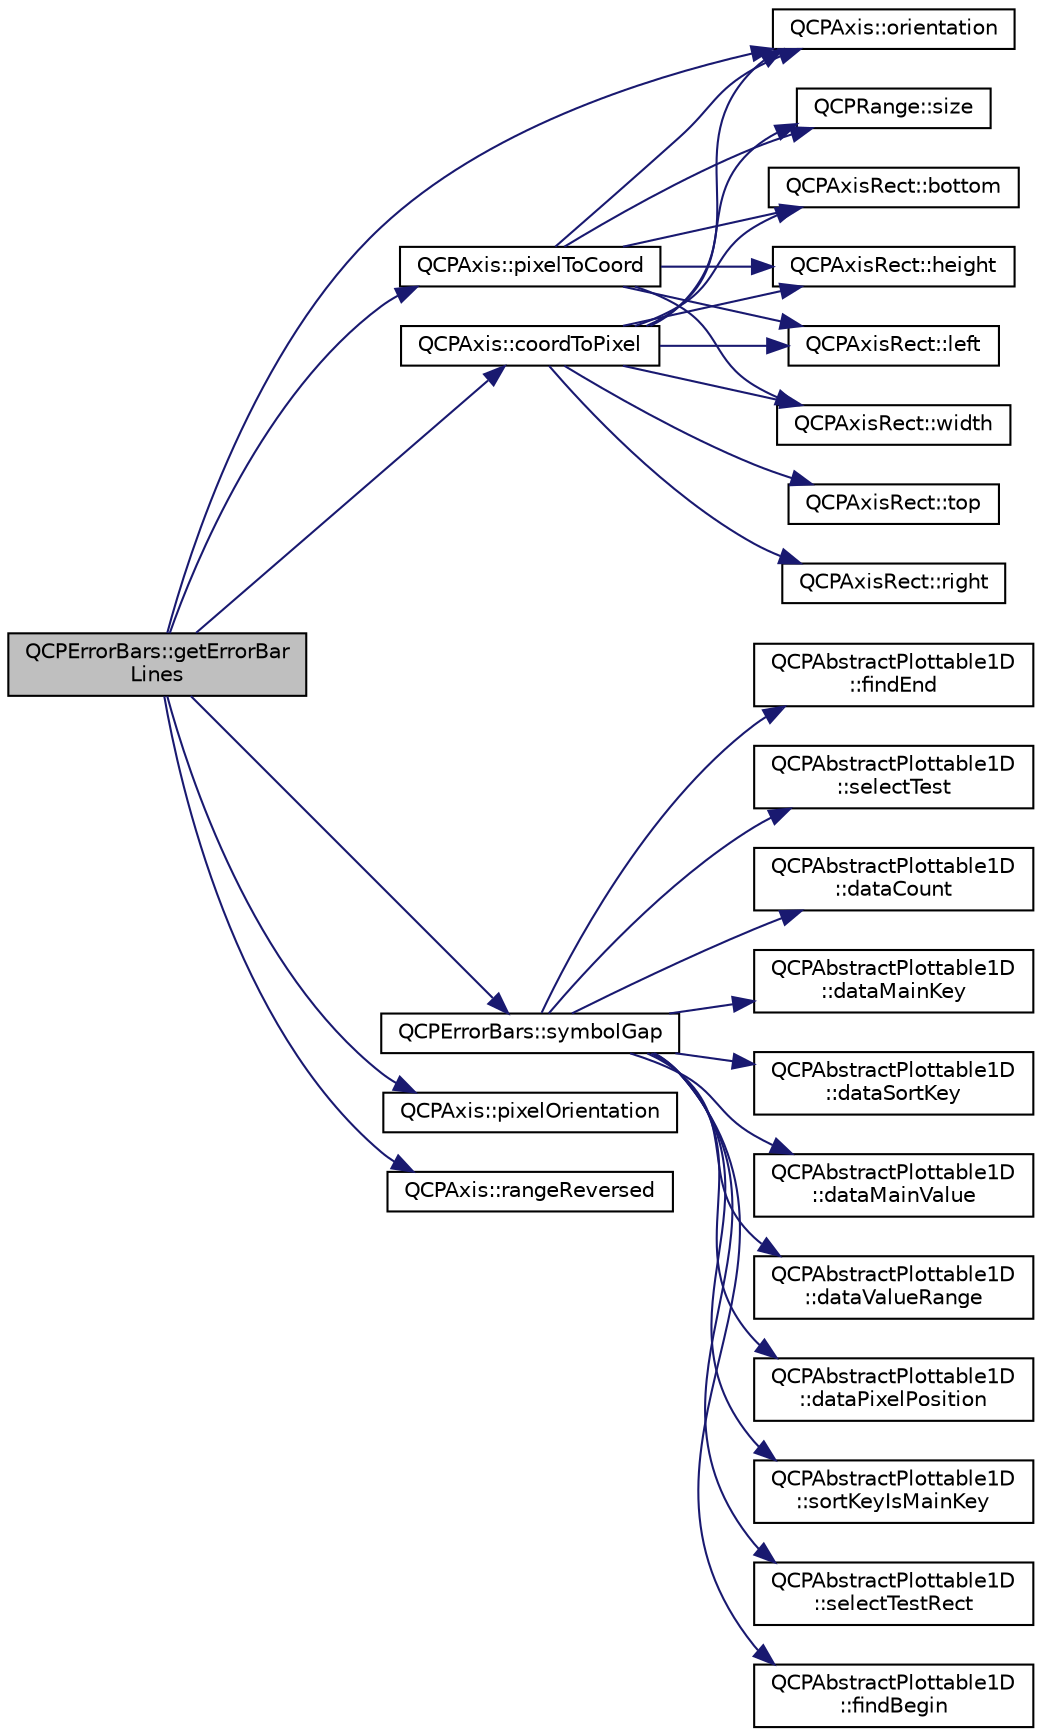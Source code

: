 digraph "QCPErrorBars::getErrorBarLines"
{
  edge [fontname="Helvetica",fontsize="10",labelfontname="Helvetica",labelfontsize="10"];
  node [fontname="Helvetica",fontsize="10",shape=record];
  rankdir="LR";
  Node138 [label="QCPErrorBars::getErrorBar\lLines",height=0.2,width=0.4,color="black", fillcolor="grey75", style="filled", fontcolor="black"];
  Node138 -> Node139 [color="midnightblue",fontsize="10",style="solid",fontname="Helvetica"];
  Node139 [label="QCPAxis::orientation",height=0.2,width=0.4,color="black", fillcolor="white", style="filled",URL="$class_q_c_p_axis.html#ab988ef4538e2655bb77bd138189cd42e"];
  Node138 -> Node140 [color="midnightblue",fontsize="10",style="solid",fontname="Helvetica"];
  Node140 [label="QCPAxis::pixelToCoord",height=0.2,width=0.4,color="black", fillcolor="white", style="filled",URL="$class_q_c_p_axis.html#a536ef8f624cac59b6b6fdcb495723c57"];
  Node140 -> Node139 [color="midnightblue",fontsize="10",style="solid",fontname="Helvetica"];
  Node140 -> Node141 [color="midnightblue",fontsize="10",style="solid",fontname="Helvetica"];
  Node141 [label="QCPAxisRect::left",height=0.2,width=0.4,color="black", fillcolor="white", style="filled",URL="$class_q_c_p_axis_rect.html#afb4a3de02046b20b9310bdb8fca781c3"];
  Node140 -> Node142 [color="midnightblue",fontsize="10",style="solid",fontname="Helvetica"];
  Node142 [label="QCPAxisRect::width",height=0.2,width=0.4,color="black", fillcolor="white", style="filled",URL="$class_q_c_p_axis_rect.html#a204645398a4f9d0b0189385c7c2cfb91"];
  Node140 -> Node143 [color="midnightblue",fontsize="10",style="solid",fontname="Helvetica"];
  Node143 [label="QCPRange::size",height=0.2,width=0.4,color="black", fillcolor="white", style="filled",URL="$class_q_c_p_range.html#a62326e7cc4316b96df6a60813230e63f"];
  Node140 -> Node144 [color="midnightblue",fontsize="10",style="solid",fontname="Helvetica"];
  Node144 [label="QCPAxisRect::bottom",height=0.2,width=0.4,color="black", fillcolor="white", style="filled",URL="$class_q_c_p_axis_rect.html#acefdf1abaa8a8ab681e906cc2be9581e"];
  Node140 -> Node145 [color="midnightblue",fontsize="10",style="solid",fontname="Helvetica"];
  Node145 [label="QCPAxisRect::height",height=0.2,width=0.4,color="black", fillcolor="white", style="filled",URL="$class_q_c_p_axis_rect.html#acc4377809e79d9a089ab790f39429b0d"];
  Node138 -> Node146 [color="midnightblue",fontsize="10",style="solid",fontname="Helvetica"];
  Node146 [label="QCPErrorBars::symbolGap",height=0.2,width=0.4,color="black", fillcolor="white", style="filled",URL="$class_q_c_p_error_bars.html#a2c969749fa0db565a42b80db9da5f388"];
  Node146 -> Node147 [color="midnightblue",fontsize="10",style="solid",fontname="Helvetica"];
  Node147 [label="QCPAbstractPlottable1D\l::dataCount",height=0.2,width=0.4,color="black", fillcolor="white", style="filled",URL="$class_q_c_p_abstract_plottable1_d.html#ab5dd99e4f1621e7dbd63438e0b02984e"];
  Node146 -> Node148 [color="midnightblue",fontsize="10",style="solid",fontname="Helvetica"];
  Node148 [label="QCPAbstractPlottable1D\l::dataMainKey",height=0.2,width=0.4,color="black", fillcolor="white", style="filled",URL="$class_q_c_p_abstract_plottable1_d.html#aeb156ebf5d3c8de906b428be30733ad8"];
  Node146 -> Node149 [color="midnightblue",fontsize="10",style="solid",fontname="Helvetica"];
  Node149 [label="QCPAbstractPlottable1D\l::dataSortKey",height=0.2,width=0.4,color="black", fillcolor="white", style="filled",URL="$class_q_c_p_abstract_plottable1_d.html#aa8277da921b009bce474437d50b4a2d8"];
  Node146 -> Node150 [color="midnightblue",fontsize="10",style="solid",fontname="Helvetica"];
  Node150 [label="QCPAbstractPlottable1D\l::dataMainValue",height=0.2,width=0.4,color="black", fillcolor="white", style="filled",URL="$class_q_c_p_abstract_plottable1_d.html#a6be0f657ba85a1688336d76ad649ecf2"];
  Node146 -> Node151 [color="midnightblue",fontsize="10",style="solid",fontname="Helvetica"];
  Node151 [label="QCPAbstractPlottable1D\l::dataValueRange",height=0.2,width=0.4,color="black", fillcolor="white", style="filled",URL="$class_q_c_p_abstract_plottable1_d.html#a55f937ba6a63e56e57f0b1a6e85a333a"];
  Node146 -> Node152 [color="midnightblue",fontsize="10",style="solid",fontname="Helvetica"];
  Node152 [label="QCPAbstractPlottable1D\l::dataPixelPosition",height=0.2,width=0.4,color="black", fillcolor="white", style="filled",URL="$class_q_c_p_abstract_plottable1_d.html#a6ca0699a6af5f25a7565de7c50ce13b2"];
  Node146 -> Node153 [color="midnightblue",fontsize="10",style="solid",fontname="Helvetica"];
  Node153 [label="QCPAbstractPlottable1D\l::sortKeyIsMainKey",height=0.2,width=0.4,color="black", fillcolor="white", style="filled",URL="$class_q_c_p_abstract_plottable1_d.html#afe0d56e39cc076032922f059b304c092"];
  Node146 -> Node154 [color="midnightblue",fontsize="10",style="solid",fontname="Helvetica"];
  Node154 [label="QCPAbstractPlottable1D\l::selectTestRect",height=0.2,width=0.4,color="black", fillcolor="white", style="filled",URL="$class_q_c_p_abstract_plottable1_d.html#a22377bf6e57ab7eedbc9e489250c6ded"];
  Node146 -> Node155 [color="midnightblue",fontsize="10",style="solid",fontname="Helvetica"];
  Node155 [label="QCPAbstractPlottable1D\l::findBegin",height=0.2,width=0.4,color="black", fillcolor="white", style="filled",URL="$class_q_c_p_abstract_plottable1_d.html#ad0b46d25cde3d035b180fb8f10c056e6"];
  Node146 -> Node156 [color="midnightblue",fontsize="10",style="solid",fontname="Helvetica"];
  Node156 [label="QCPAbstractPlottable1D\l::findEnd",height=0.2,width=0.4,color="black", fillcolor="white", style="filled",URL="$class_q_c_p_abstract_plottable1_d.html#a6e3ba20c9160d7361e58070390d10b1a"];
  Node146 -> Node157 [color="midnightblue",fontsize="10",style="solid",fontname="Helvetica"];
  Node157 [label="QCPAbstractPlottable1D\l::selectTest",height=0.2,width=0.4,color="black", fillcolor="white", style="filled",URL="$class_q_c_p_abstract_plottable1_d.html#a4611b43bcb6441b2154eb4f4e0a33db2"];
  Node138 -> Node158 [color="midnightblue",fontsize="10",style="solid",fontname="Helvetica"];
  Node158 [label="QCPAxis::pixelOrientation",height=0.2,width=0.4,color="black", fillcolor="white", style="filled",URL="$class_q_c_p_axis.html#a45c45bed7e5666683b8d56afa66fa51f"];
  Node138 -> Node159 [color="midnightblue",fontsize="10",style="solid",fontname="Helvetica"];
  Node159 [label="QCPAxis::coordToPixel",height=0.2,width=0.4,color="black", fillcolor="white", style="filled",URL="$class_q_c_p_axis.html#af15d1b3a7f7e9b53d759d3ccff1fe4b4"];
  Node159 -> Node139 [color="midnightblue",fontsize="10",style="solid",fontname="Helvetica"];
  Node159 -> Node143 [color="midnightblue",fontsize="10",style="solid",fontname="Helvetica"];
  Node159 -> Node142 [color="midnightblue",fontsize="10",style="solid",fontname="Helvetica"];
  Node159 -> Node141 [color="midnightblue",fontsize="10",style="solid",fontname="Helvetica"];
  Node159 -> Node160 [color="midnightblue",fontsize="10",style="solid",fontname="Helvetica"];
  Node160 [label="QCPAxisRect::right",height=0.2,width=0.4,color="black", fillcolor="white", style="filled",URL="$class_q_c_p_axis_rect.html#a3f819d4a1b2193723d1fdafc573eea10"];
  Node159 -> Node144 [color="midnightblue",fontsize="10",style="solid",fontname="Helvetica"];
  Node159 -> Node145 [color="midnightblue",fontsize="10",style="solid",fontname="Helvetica"];
  Node159 -> Node161 [color="midnightblue",fontsize="10",style="solid",fontname="Helvetica"];
  Node161 [label="QCPAxisRect::top",height=0.2,width=0.4,color="black", fillcolor="white", style="filled",URL="$class_q_c_p_axis_rect.html#a45dbad181cbb9f09d068dbb76c817c95"];
  Node138 -> Node162 [color="midnightblue",fontsize="10",style="solid",fontname="Helvetica"];
  Node162 [label="QCPAxis::rangeReversed",height=0.2,width=0.4,color="black", fillcolor="white", style="filled",URL="$class_q_c_p_axis.html#ab9866dd1a78f1920f491ec12a794bec2"];
}

